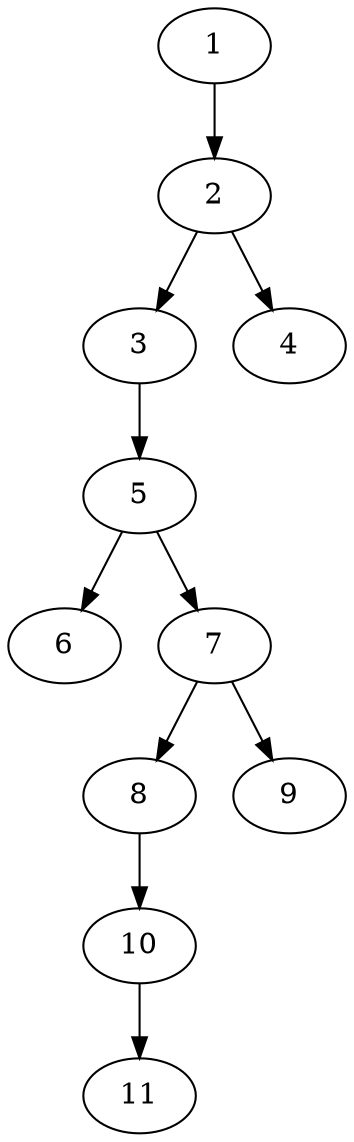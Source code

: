 // DAG (tier=1-easy, mode=data, n=11, ccr=0.320, fat=0.427, density=0.329, regular=0.749, jump=0.084, mindata=1048576, maxdata=8388608)
// DAG automatically generated by daggen at Sun Aug 24 16:33:33 2025
// /home/ermia/Project/Environments/daggen/bin/daggen --dot --ccr 0.320 --fat 0.427 --regular 0.749 --density 0.329 --jump 0.084 --mindata 1048576 --maxdata 8388608 -n 11 
digraph G {
  1 [size="5082202416229646336", alpha="0.20", expect_size="2541101208114823168"]
  1 -> 2 [size ="23647829884928"]
  2 [size="262445937625604832", alpha="0.03", expect_size="131222968812802416"]
  2 -> 3 [size ="445438180196352"]
  2 -> 4 [size ="445438180196352"]
  3 [size="9934821933461230", alpha="0.03", expect_size="4967410966730615"]
  3 -> 5 [size ="216735533760512"]
  4 [size="290476090384775552", alpha="0.08", expect_size="145238045192387776"]
  5 [size="2675978978846512", alpha="0.06", expect_size="1337989489423256"]
  5 -> 6 [size ="83024704176128"]
  5 -> 7 [size ="83024704176128"]
  6 [size="6112200085550192", alpha="0.13", expect_size="3056100042775096"]
  7 [size="12291880049349104", alpha="0.13", expect_size="6145940024674552"]
  7 -> 8 [size ="490409063088128"]
  7 -> 9 [size ="490409063088128"]
  8 [size="10376208269180928000", alpha="0.05", expect_size="5188104134590464000"]
  8 -> 10 [size ="38058275635200"]
  9 [size="290499599697229184", alpha="0.05", expect_size="145249799848614592"]
  10 [size="19234976745228176", alpha="0.12", expect_size="9617488372614088"]
  10 -> 11 [size ="11739764621312"]
  11 [size="124245873058679504", alpha="0.12", expect_size="62122936529339752"]
}